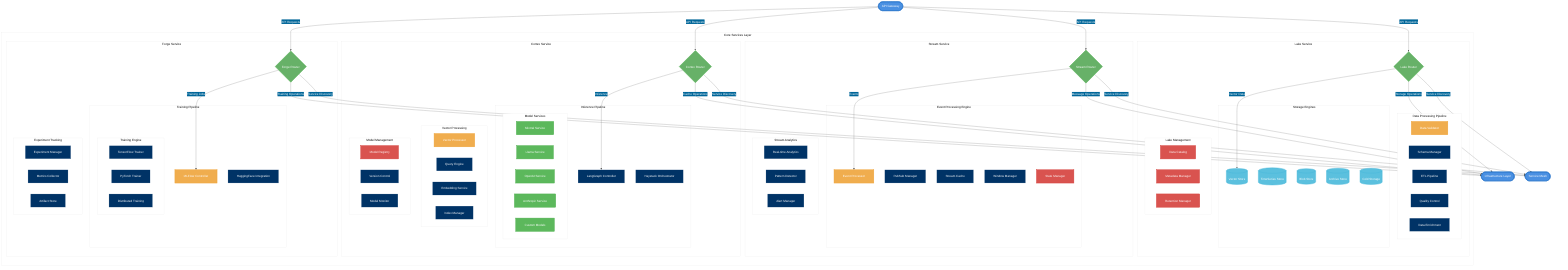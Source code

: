 graph TD
    %% Initialize with custom theme and settings
    %%{
        init: {
            'theme': 'base',
            'themeVariables': {
                'primaryColor': '#003366',
                'primaryTextColor': '#fff',
                'primaryBorderColor': '#fff',
                'lineColor': '#666666',
                'secondaryColor': '#006699',
                'tertiaryColor': '#fff',
                'fontFamily': 'Arial',
                'fontSize': '14px'
            },
            'flowchart': {
                'nodeSpacing': 50,
                'rankSpacing': 80,
                'curve': 'basis',
                'padding': 20
            }
        }
    }%%

    %% External Ports with enhanced styling
    Gateway([API Gateway])
    Infrastructure([Infrastructure Layer])
    ServiceMesh([Service Mesh])

    subgraph "Core Services Layer"
        direction LR
        
        subgraph "Lake Service"
            direction TB
            LakeRouter{Lake Router}
            
            subgraph "Data Processing Pipeline"
                DataValidator[Data Validator]
                SchemaManager[Schema Manager]
                ETLPipeline[ETL Pipeline]
                DataQuality[Quality Control]
                DataEnricher[Data Enrichment]
            end
            
            subgraph "Storage Engines"
                VectorStore[(Vector Store)]
                TimeSeriesStore[(TimeSeries Store)]
                BlobStore[(Blob Store)]
                ArchiveStore[(Archive Store)]
                ColdStorage[(Cold Storage)]
            end

            subgraph "Lake Management"
                DataCatalog[Data Catalog]
                MetadataManager[Metadata Manager]
                RetentionManager[Retention Manager]
            end
        end

        subgraph "Stream Service"
            direction TB
            StreamRouter{Stream Router}
            
            subgraph "Event Processing Engine"
                EventProcessor[Event Processor]
                PubSubManager[PubSub Manager]
                StreamCache[Stream Cache]
                WindowManager[Window Manager]
                StateManager[State Manager]
            end

            subgraph "Stream Analytics"
                RealTimeAnalytics[Real-time Analytics]
                PatternDetector[Pattern Detector]
                AlertManager[Alert Manager]
            end
        end

        subgraph "Cortex Service"
            direction TB
            CortexRouter{Cortex Router}
            
            subgraph "Inference Pipeline"
                LangGraph[LangGraph Controller]
                HaystackOrch[Haystack Orchestrator]
                
                subgraph "Model Services"
                    MixtralSvc[Mixtral Service]
                    LlamaSvc[Llama Service]
                    OpenAISvc[OpenAI Service]
                    AnthropicSvc[Anthropic Service]
                    CustomModels[Custom Models]
                end
            end
            
            subgraph "Vector Processing"
                VectorProcessor[Vector Processor]
                QueryEngine[Query Engine]
                EmbeddingService[Embedding Service]
                IndexManager[Index Manager]
            end

            subgraph "Model Management"
                ModelRegistry[Model Registry]
                VersionControl[Version Control]
                ModelMonitor[Model Monitor]
            end
        end

        subgraph "Forge Service"
            direction TB
            ForgeRouter{Forge Router}
            
            subgraph "Training Pipeline"
                MLFlow[MLFlow Controller]
                HFIntegration[HuggingFace Integration]
                ModelRegistry[Model Registry]
                
                subgraph "Training Engine"
                    TFTrainer[TensorFlow Trainer]
                    PyTorchTrainer[PyTorch Trainer]
                    DistributedTraining[Distributed Training]
                end
            end

            subgraph "Experiment Tracking"
                ExperimentManager[Experiment Manager]
                MetricsCollector[Metrics Collector]
                ArtifactStore[Artifact Store]
            end
        end
    end

    %% External Connections with meaningful styles
    Gateway -->|"API Requests"| LakeRouter & StreamRouter & CortexRouter & ForgeRouter
    
    LakeRouter -->|"Storage Operations"| Infrastructure
    StreamRouter -->|"Message Operations"| Infrastructure
    CortexRouter -->|"Cache Operations"| Infrastructure
    ForgeRouter -->|"Training Operations"| Infrastructure

    LakeRouter & StreamRouter & CortexRouter & ForgeRouter -->|"Service Discovery"| ServiceMesh

    %% Internal Service Connections
    LakeRouter -->|"Vector Data"| VectorStore
    StreamRouter -->|"Events"| EventProcessor
    CortexRouter -->|"Inference"| LangGraph
    ForgeRouter -->|"Training Jobs"| MLFlow

    %% Style Definitions
    classDef gateway fill:#4a90e2,stroke:#2171c7,stroke-width:2px,color:#fff
    classDef router fill:#67b168,stroke:#4cae4c,stroke-width:2px,color:#fff
    classDef store fill:#5bc0de,stroke:#46b8da,stroke-width:2px
    classDef processor fill:#f0ad4e,stroke:#eea236,stroke-width:2px
    classDef service fill:#5cb85c,stroke:#4cae4c,stroke-width:2px
    classDef manager fill:#d9534f,stroke:#d43f3a,stroke-width:2px

    %% Apply styles
    class Gateway,Infrastructure,ServiceMesh gateway
    class LakeRouter,StreamRouter,CortexRouter,ForgeRouter router
    class VectorStore,TimeSeriesStore,BlobStore,ArchiveStore,ColdStorage store
    class DataValidator,EventProcessor,VectorProcessor,MLFlow processor
    class MixtralSvc,LlamaSvc,OpenAISvc,AnthropicSvc,CustomModels service
    class DataCatalog,MetadataManager,RetentionManager,StateManager,ModelRegistry manager